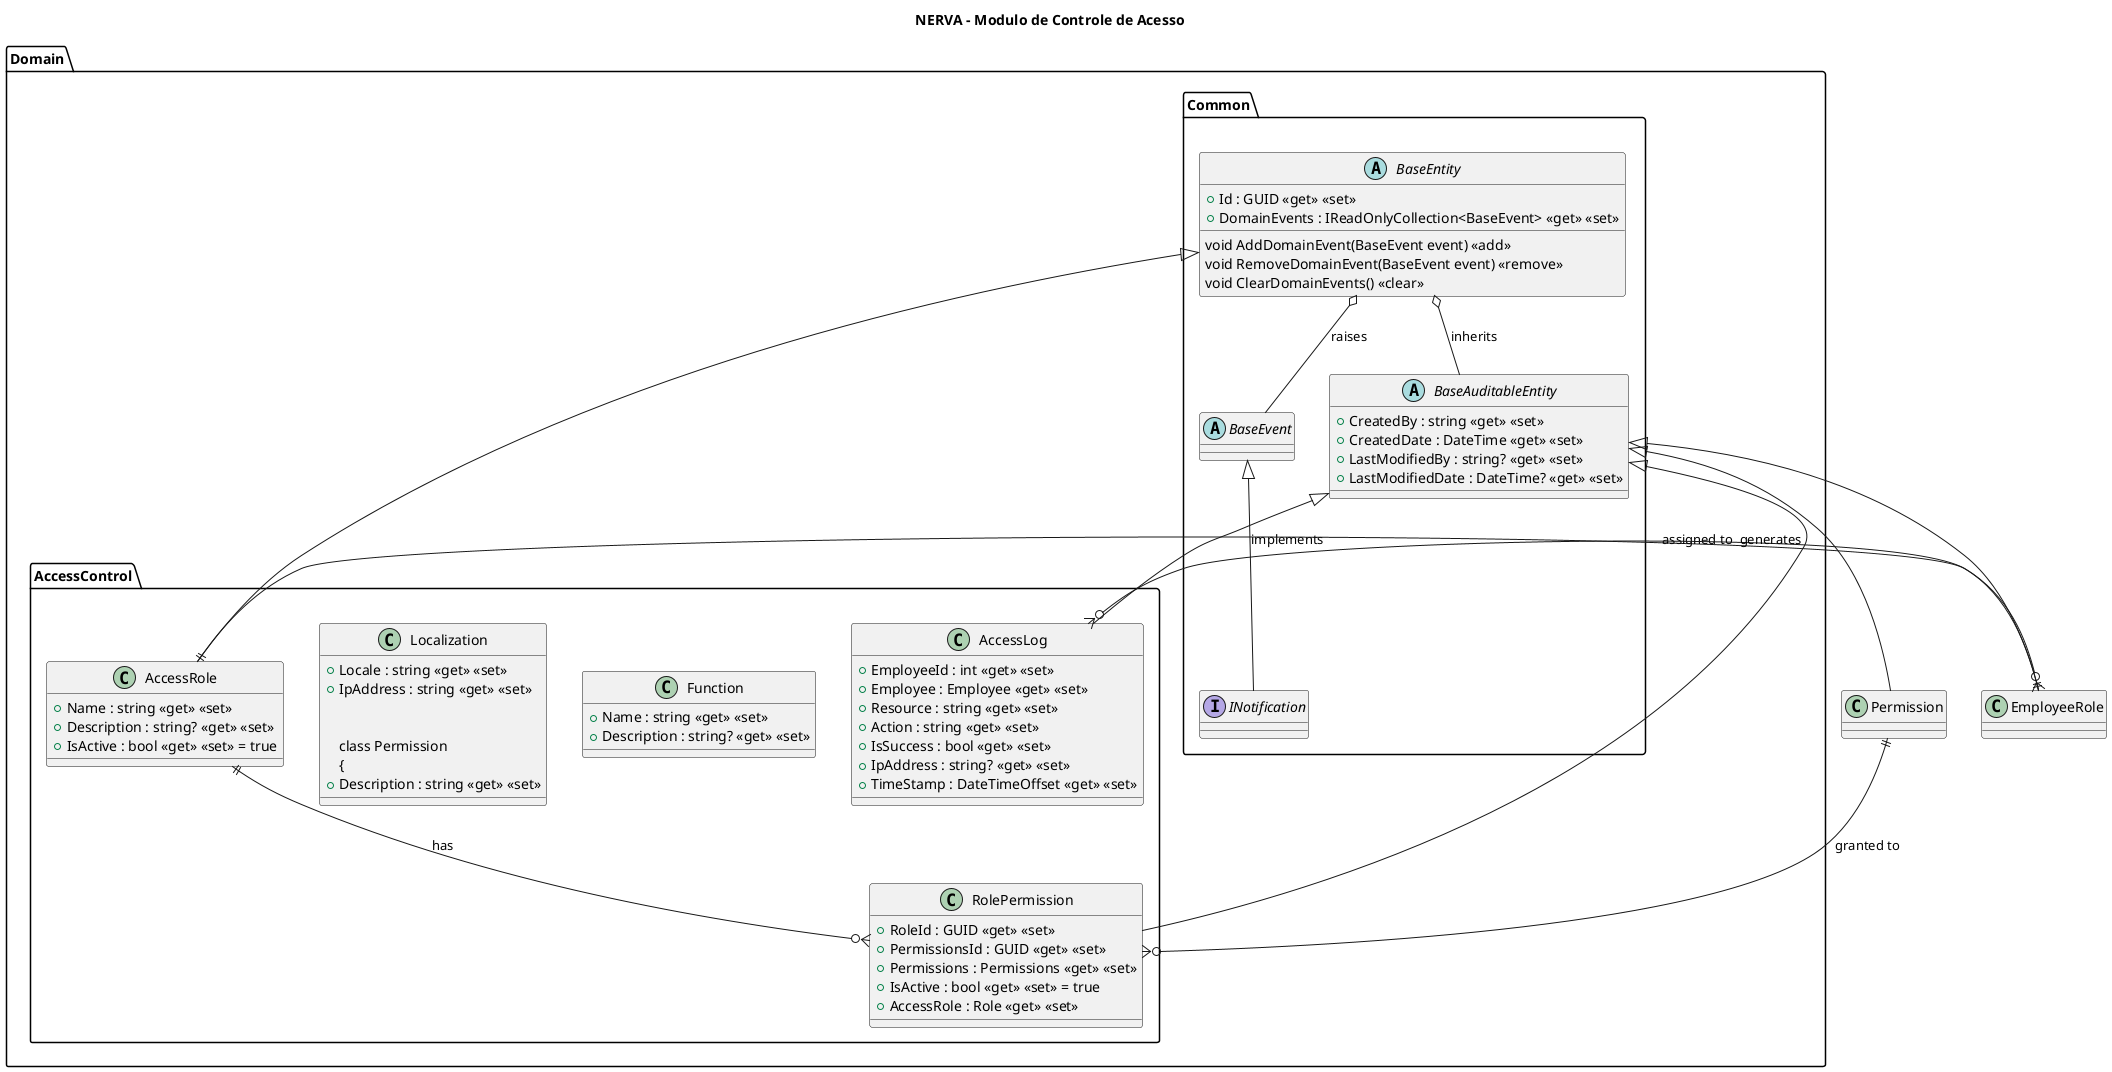 @startuml NERVA_Access_Control_Module
!define NERVA_ACCESS_CONTROL

title NERVA - Modulo de Controle de Acesso

' ===== PACKAGE STRUCTURE =====
package "Domain.Common" {
    abstract class BaseEntity
    {
        + Id : GUID <<get>> <<set>>
        + DomainEvents : IReadOnlyCollection<BaseEvent> <<get>> <<set>>
        void AddDomainEvent(BaseEvent event) <<add>>
        void RemoveDomainEvent(BaseEvent event) <<remove>>
        void ClearDomainEvents() <<clear>>
    }

    abstract class BaseAuditableEntity 
    {
        + CreatedBy : string <<get>> <<set>>
        + CreatedDate : DateTime <<get>> <<set>>
        + LastModifiedBy : string? <<get>> <<set>>
        + LastModifiedDate : DateTime? <<get>> <<set>>
    }

    abstract class BaseEvent
    {

    }

    interface INotification
    {

    }

    BaseEntity o-- BaseAuditableEntity : "inherits"
    BaseEvent <|-- INotification : "implements"
    BaseEntity o-- BaseEvent : "raises"
}

package "Domain.AccessControl" {
    class AccessRole 
    {
        + Name : string <<get>> <<set>>
        + Description : string? <<get>> <<set>>
        + IsActive : bool <<get>> <<set>> = true
    }

    class Function
    {
        + Name : string <<get>> <<set>>
        + Description : string? <<get>> <<set>>
    }

    class Localization
    {
        + Locale : string <<get>> <<set>>
        + IpAddress : string <<get>> <<set>>
    
    
    class Permission 
    {
        + Description : string <<get>> <<set>>
    }

    class RolePermission 
    {
        + RoleId : GUID <<get>> <<set>>
        + PermissionsId : GUID <<get>> <<set>>
        + Permissions : Permissions <<get>> <<set>>     
        + IsActive : bool <<get>> <<set>> = true
        + AccessRole : Role <<get>> <<set>>
    }

    class AccessLog 
    {
        + EmployeeId : int <<get>> <<set>>
        + Employee : Employee <<get>> <<set>>
        + Resource : string <<get>> <<set>>
        + Action : string <<get>> <<set>>
        + IsSuccess : bool <<get>> <<set>>
        + IpAddress : string? <<get>> <<set>>
        + TimeStamp : DateTimeOffset <<get>> <<set>>
    }
}

' ===== INHERITANCE RELATIONSHIPS =====
BaseEntity <|-- AccessRole
BaseAuditableEntity <|-- Permission
BaseAuditableEntity <|-- RolePermission
BaseAuditableEntity <|-- EmployeeRole
BaseAuditableEntity <|-- AccessLog

' ===== DOMAIN RELATIONSHIPS =====
AccessRole ||--o{ RolePermission : "has"
Permission ||--o{ RolePermission : "granted to"
AccessRole ||--o{ EmployeeRole : "assigned to"
EmployeeRole ||--o{ AccessLog : "generates"


@enduml